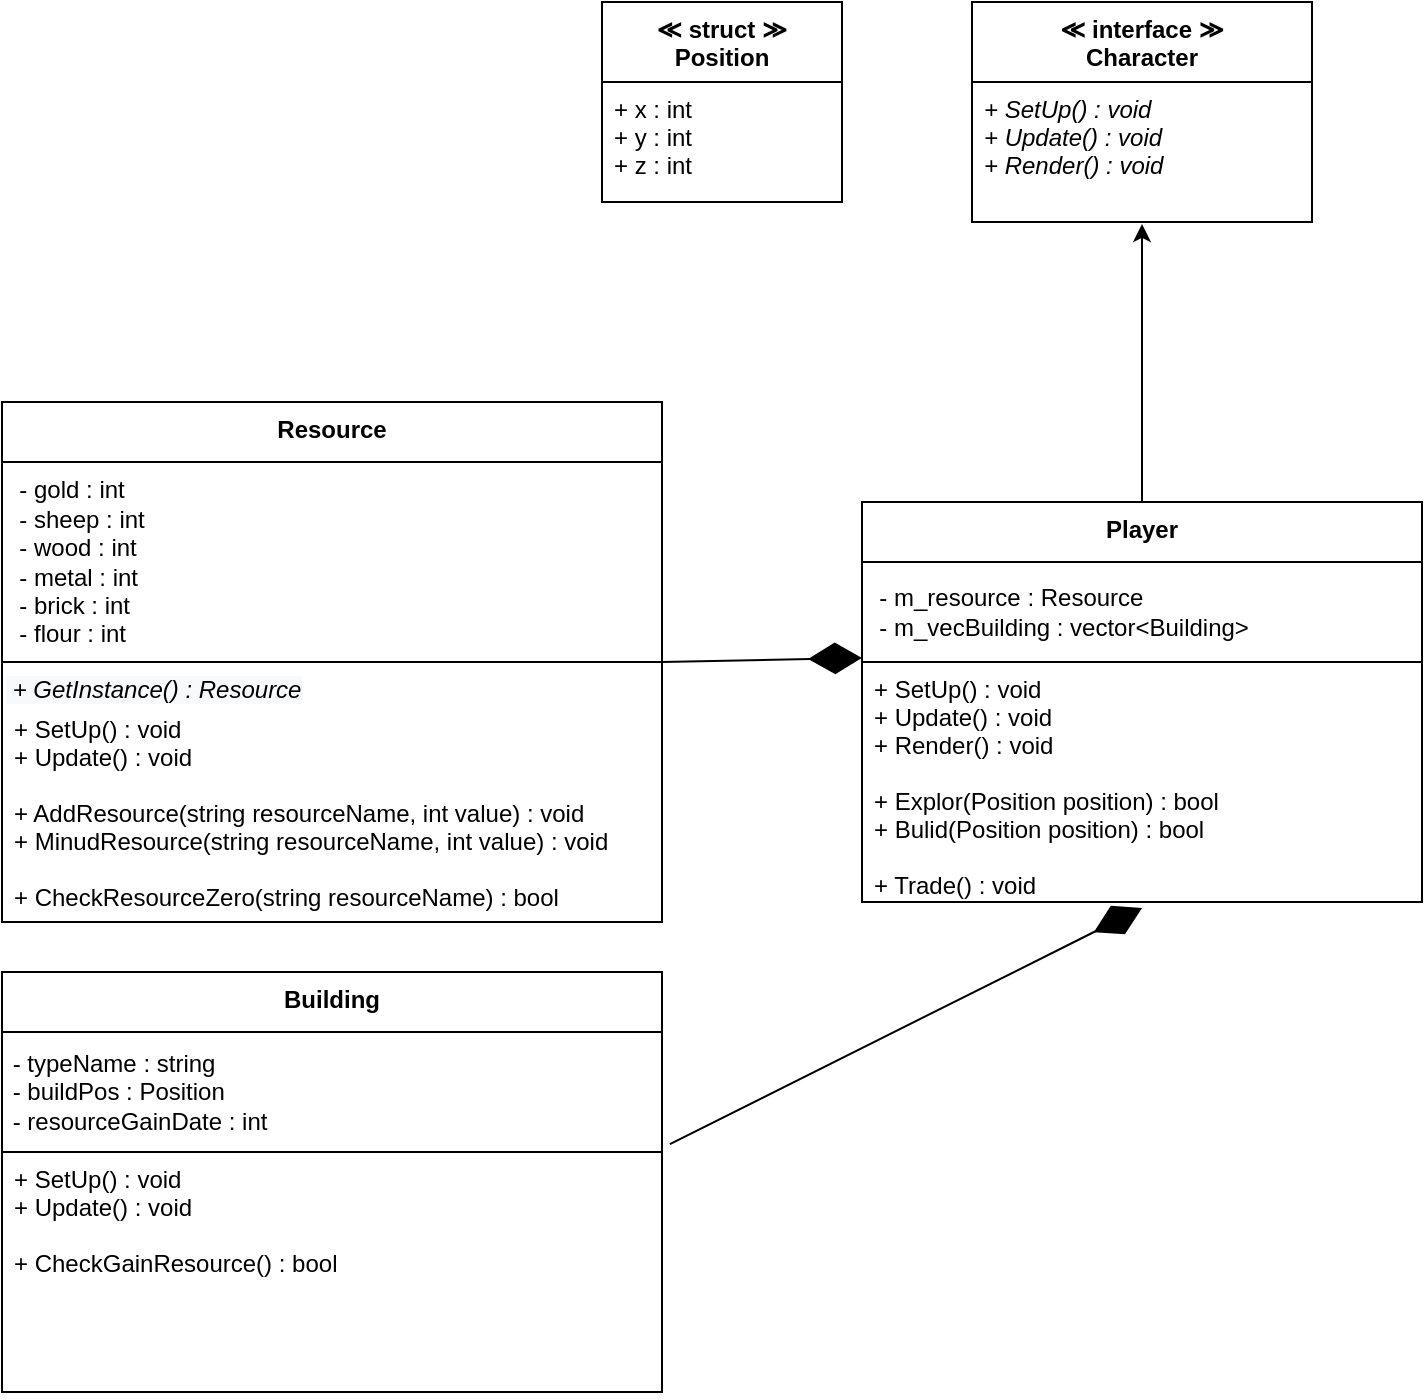 <mxfile version="13.6.2" type="device"><diagram id="10OyMedP-0E9ws0UIaOH" name="Page-1"><mxGraphModel dx="1086" dy="806" grid="1" gridSize="10" guides="1" tooltips="1" connect="1" arrows="1" fold="1" page="1" pageScale="1" pageWidth="827" pageHeight="1169" math="0" shadow="0"><root><mxCell id="0"/><mxCell id="1" parent="0"/><mxCell id="JK5fFLYVapAID16Pr6L8-18" value="" style="endArrow=classic;html=1;exitX=0.5;exitY=0;exitDx=0;exitDy=0;entryX=0.5;entryY=1.014;entryDx=0;entryDy=0;entryPerimeter=0;" parent="1" source="JK5fFLYVapAID16Pr6L8-10" target="JK5fFLYVapAID16Pr6L8-4" edge="1"><mxGeometry width="50" height="50" relative="1" as="geometry"><mxPoint x="419" y="280" as="sourcePoint"/><mxPoint x="360" y="290" as="targetPoint"/></mxGeometry></mxCell><mxCell id="JK5fFLYVapAID16Pr6L8-19" value="" style="endArrow=diamondThin;endFill=1;endSize=24;html=1;entryX=0;entryY=-0.017;entryDx=0;entryDy=0;exitX=1;exitY=0;exitDx=0;exitDy=0;entryPerimeter=0;" parent="1" source="rcDen5P1eGzNDx7OO5Aj-3" target="JK5fFLYVapAID16Pr6L8-13" edge="1"><mxGeometry width="160" relative="1" as="geometry"><mxPoint x="380" y="430" as="sourcePoint"/><mxPoint x="331.04" y="389.022" as="targetPoint"/></mxGeometry></mxCell><mxCell id="JK5fFLYVapAID16Pr6L8-14" value="Resource" style="swimlane;fontStyle=1;align=center;verticalAlign=top;childLayout=stackLayout;horizontal=1;startSize=30;horizontalStack=0;resizeParent=1;resizeParentMax=0;resizeLast=0;collapsible=1;marginBottom=0;" parent="1" vertex="1"><mxGeometry x="30" y="300" width="330" height="260" as="geometry"/></mxCell><mxCell id="JK5fFLYVapAID16Pr6L8-22" value="&amp;nbsp; - gold : int&lt;br&gt;&amp;nbsp; - sheep : int&lt;br&gt;&amp;nbsp; - wood : int&lt;br&gt;&amp;nbsp; - metal : int&lt;br&gt;&amp;nbsp; - brick : int&lt;br&gt;&amp;nbsp; - flour : int" style="html=1;align=left;" parent="JK5fFLYVapAID16Pr6L8-14" vertex="1"><mxGeometry y="30" width="330" height="100" as="geometry"/></mxCell><mxCell id="rcDen5P1eGzNDx7OO5Aj-3" value="&lt;span style=&quot;color: rgb(0 , 0 , 0) ; font-family: &amp;#34;helvetica&amp;#34; ; font-size: 12px ; font-weight: 400 ; letter-spacing: normal ; text-align: left ; text-indent: 0px ; text-transform: none ; word-spacing: 0px ; background-color: rgb(248 , 249 , 250) ; display: inline ; float: none&quot;&gt;&lt;i&gt;&amp;nbsp;+ GetInstance() : Resource&lt;/i&gt;&lt;/span&gt;" style="text;whiteSpace=wrap;html=1;" vertex="1" parent="JK5fFLYVapAID16Pr6L8-14"><mxGeometry y="130" width="330" height="20" as="geometry"/></mxCell><mxCell id="JK5fFLYVapAID16Pr6L8-17" value="+ SetUp() : void&#10;+ Update() : void&#10;&#10;+ AddResource(string resourceName, int value) : void&#10;+ MinudResource(string resourceName, int value) : void&#10;&#10;+ CheckResourceZero(string resourceName) : bool" style="text;strokeColor=none;fillColor=none;align=left;verticalAlign=top;spacingLeft=4;spacingRight=4;overflow=hidden;rotatable=0;points=[[0,0.5],[1,0.5]];portConstraint=eastwest;" parent="JK5fFLYVapAID16Pr6L8-14" vertex="1"><mxGeometry y="150" width="330" height="110" as="geometry"/></mxCell><mxCell id="JK5fFLYVapAID16Pr6L8-10" value="Player" style="swimlane;fontStyle=1;align=center;verticalAlign=top;childLayout=stackLayout;horizontal=1;startSize=30;horizontalStack=0;resizeParent=1;resizeParentMax=0;resizeLast=0;collapsible=1;marginBottom=0;" parent="1" vertex="1"><mxGeometry x="460" y="350" width="280" height="200" as="geometry"/></mxCell><mxCell id="JK5fFLYVapAID16Pr6L8-20" value="&lt;span&gt;&amp;nbsp; - m_resource :&amp;nbsp;&lt;/span&gt;Resource&amp;nbsp;&lt;br&gt;&amp;nbsp; - m_vecBuilding : vector&amp;lt;Building&amp;gt;" style="html=1;align=left;" parent="JK5fFLYVapAID16Pr6L8-10" vertex="1"><mxGeometry y="30" width="280" height="50" as="geometry"/></mxCell><mxCell id="JK5fFLYVapAID16Pr6L8-13" value="+ SetUp() : void&#10;+ Update() : void&#10;+ Render() : void&#10;&#10;+ Explor(Position position) : bool&#10;+ Bulid(Position position) : bool&#10;&#10;+ Trade() : void" style="text;strokeColor=none;fillColor=none;align=left;verticalAlign=top;spacingLeft=4;spacingRight=4;overflow=hidden;rotatable=0;points=[[0,0.5],[1,0.5]];portConstraint=eastwest;" parent="JK5fFLYVapAID16Pr6L8-10" vertex="1"><mxGeometry y="80" width="280" height="120" as="geometry"/></mxCell><mxCell id="JK5fFLYVapAID16Pr6L8-1" value="≪ interface ≫&#10;Character" style="swimlane;fontStyle=1;align=center;verticalAlign=top;childLayout=stackLayout;horizontal=1;startSize=40;horizontalStack=0;resizeParent=1;resizeParentMax=0;resizeLast=0;collapsible=1;marginBottom=0;" parent="1" vertex="1"><mxGeometry x="515" y="100" width="170" height="110" as="geometry"/></mxCell><mxCell id="JK5fFLYVapAID16Pr6L8-4" value="+ SetUp() : void&#10;+ Update() : void&#10;+ Render() : void" style="text;strokeColor=none;fillColor=none;align=left;verticalAlign=top;spacingLeft=4;spacingRight=4;overflow=hidden;rotatable=0;points=[[0,0.5],[1,0.5]];portConstraint=eastwest;fontStyle=2" parent="JK5fFLYVapAID16Pr6L8-1" vertex="1"><mxGeometry y="40" width="170" height="70" as="geometry"/></mxCell><mxCell id="rcDen5P1eGzNDx7OO5Aj-1" value="≪ struct ≫&#10;Position" style="swimlane;fontStyle=1;align=center;verticalAlign=top;childLayout=stackLayout;horizontal=1;startSize=40;horizontalStack=0;resizeParent=1;resizeParentMax=0;resizeLast=0;collapsible=1;marginBottom=0;" vertex="1" parent="1"><mxGeometry x="330" y="100" width="120" height="100" as="geometry"/></mxCell><mxCell id="rcDen5P1eGzNDx7OO5Aj-2" value="+ x : int&#10;+ y : int&#10;+ z : int" style="text;strokeColor=none;fillColor=none;align=left;verticalAlign=top;spacingLeft=4;spacingRight=4;overflow=hidden;rotatable=0;points=[[0,0.5],[1,0.5]];portConstraint=eastwest;fontStyle=0" vertex="1" parent="rcDen5P1eGzNDx7OO5Aj-1"><mxGeometry y="40" width="120" height="60" as="geometry"/></mxCell><mxCell id="rcDen5P1eGzNDx7OO5Aj-4" value="" style="endArrow=diamondThin;endFill=1;endSize=24;html=1;entryX=0.5;entryY=1.025;entryDx=0;entryDy=0;entryPerimeter=0;exitX=1.012;exitY=-0.033;exitDx=0;exitDy=0;exitPerimeter=0;" edge="1" parent="1" source="JK5fFLYVapAID16Pr6L8-26" target="JK5fFLYVapAID16Pr6L8-13"><mxGeometry width="160" relative="1" as="geometry"><mxPoint x="390" y="590" as="sourcePoint"/><mxPoint x="460" y="427.96" as="targetPoint"/><Array as="points"/></mxGeometry></mxCell><mxCell id="JK5fFLYVapAID16Pr6L8-24" value="Building" style="swimlane;fontStyle=1;align=center;verticalAlign=top;childLayout=stackLayout;horizontal=1;startSize=30;horizontalStack=0;resizeParent=1;resizeParentMax=0;resizeLast=0;collapsible=1;marginBottom=0;" parent="1" vertex="1"><mxGeometry x="30" y="585" width="330" height="210" as="geometry"/></mxCell><mxCell id="JK5fFLYVapAID16Pr6L8-25" value="&amp;nbsp;- typeName : string&lt;br&gt;&amp;nbsp;- buildPos : Position&lt;br&gt;&amp;nbsp;- resourceGainDate : int" style="html=1;align=left;" parent="JK5fFLYVapAID16Pr6L8-24" vertex="1"><mxGeometry y="30" width="330" height="60" as="geometry"/></mxCell><mxCell id="JK5fFLYVapAID16Pr6L8-26" value="+ SetUp() : void&#10;+ Update() : void&#10;&#10;+ CheckGainResource() : bool" style="text;strokeColor=none;fillColor=none;align=left;verticalAlign=top;spacingLeft=4;spacingRight=4;overflow=hidden;rotatable=0;points=[[0,0.5],[1,0.5]];portConstraint=eastwest;" parent="JK5fFLYVapAID16Pr6L8-24" vertex="1"><mxGeometry y="90" width="330" height="120" as="geometry"/></mxCell></root></mxGraphModel></diagram></mxfile>